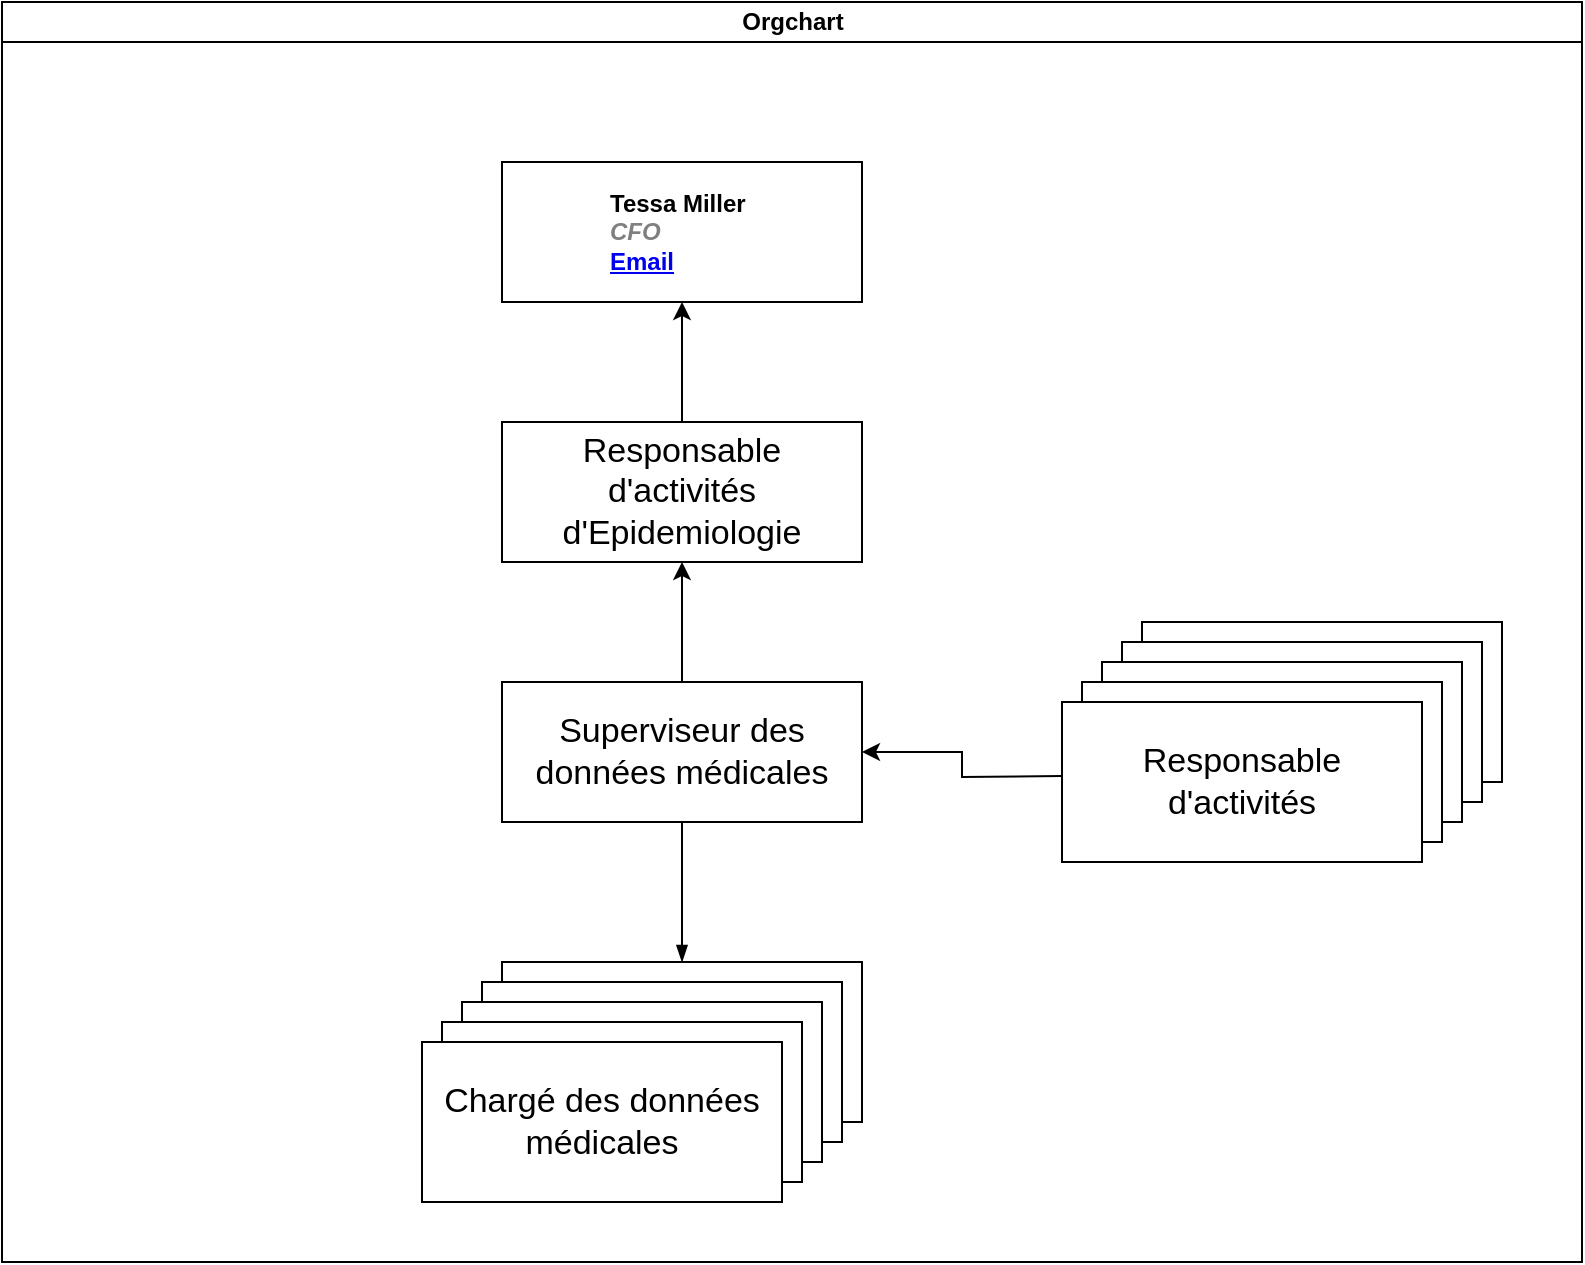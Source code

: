 <mxfile version="13.9.6" type="github">
  <diagram id="prtHgNgQTEPvFCAcTncT" name="Page-1">
    <mxGraphModel dx="1564" dy="1977" grid="1" gridSize="10" guides="1" tooltips="1" connect="1" arrows="1" fold="1" page="1" pageScale="1" pageWidth="827" pageHeight="1169" math="0" shadow="0">
      <root>
        <mxCell id="0" />
        <mxCell id="1" parent="0" />
        <mxCell id="dNxyNK7c78bLwvsdeMH5-11" value="Orgchart" style="swimlane;html=1;startSize=20;horizontal=1;containerType=tree;glass=0;swimlaneFillColor=none;" parent="1" vertex="1">
          <mxGeometry x="40" y="-280" width="790" height="630" as="geometry" />
        </mxCell>
        <UserObject label="Superviseur des données médicales" name="Tessa Miller" position="CFO" location="Office 1" email="me@example.com" placeholders="1" id="dNxyNK7c78bLwvsdeMH5-12">
          <mxCell style="whiteSpace=wrap;fontSize=17;" parent="dNxyNK7c78bLwvsdeMH5-11" vertex="1">
            <mxGeometry x="250" y="340" width="180" height="70" as="geometry" />
          </mxCell>
        </UserObject>
        <mxCell id="dNxyNK7c78bLwvsdeMH5-15" value="" style="endArrow=blockThin;endFill=1;fontSize=11;edgeStyle=elbowEdgeStyle;elbow=vertical;rounded=0;" parent="dNxyNK7c78bLwvsdeMH5-11" source="dNxyNK7c78bLwvsdeMH5-12" target="dNxyNK7c78bLwvsdeMH5-16" edge="1">
          <mxGeometry relative="1" as="geometry" />
        </mxCell>
        <UserObject label="" name="Evan Valet" position="HR Director" location="Office 4" email="me@example.com" placeholders="1" link="https://www.draw.io" id="dNxyNK7c78bLwvsdeMH5-16">
          <mxCell style="" parent="dNxyNK7c78bLwvsdeMH5-11" vertex="1">
            <mxGeometry x="250" y="480" width="180" height="80" as="geometry" />
          </mxCell>
        </UserObject>
        <mxCell id="yGAbrnF77CtUYg8j1XF4-1" value="" style="edgeStyle=orthogonalEdgeStyle;rounded=0;orthogonalLoop=1;jettySize=auto;html=1;" edge="1" source="dNxyNK7c78bLwvsdeMH5-12" target="yGAbrnF77CtUYg8j1XF4-2" parent="dNxyNK7c78bLwvsdeMH5-11">
          <mxGeometry relative="1" as="geometry" />
        </mxCell>
        <UserObject label="Responsable d&#39;activités d&#39;Epidemiologie" name="Tessa Miller" position="CFO" location="Office 1" email="me@example.com" placeholders="1" id="yGAbrnF77CtUYg8j1XF4-2">
          <mxCell style="whiteSpace=wrap;fontSize=17;" vertex="1" parent="dNxyNK7c78bLwvsdeMH5-11">
            <mxGeometry x="250" y="210" width="180" height="70" as="geometry" />
          </mxCell>
        </UserObject>
        <mxCell id="yGAbrnF77CtUYg8j1XF4-5" value="" style="edgeStyle=orthogonalEdgeStyle;rounded=0;orthogonalLoop=1;jettySize=auto;html=1;" edge="1" target="yGAbrnF77CtUYg8j1XF4-6" source="yGAbrnF77CtUYg8j1XF4-2" parent="dNxyNK7c78bLwvsdeMH5-11">
          <mxGeometry relative="1" as="geometry">
            <mxPoint x="380" y="240" as="sourcePoint" />
          </mxGeometry>
        </mxCell>
        <UserObject label="%name%&lt;br&gt;&lt;i style=&quot;color: gray&quot;&gt;%position%&lt;/i&gt;&lt;br&gt;&lt;a href=&quot;mailto:%email%&quot;&gt;Email&lt;/a&gt;" name="Tessa Miller" position="CFO" location="Office 1" email="me@example.com" placeholders="1" link="https://www.draw.io" id="yGAbrnF77CtUYg8j1XF4-6">
          <mxCell style="label;image=https://cdn3.iconfinder.com/data/icons/user-avatars-1/512/users-3-128.png;whiteSpace=wrap;html=1;rounded=0;glass=0;treeMoving=1;treeFolding=1;" vertex="1" parent="dNxyNK7c78bLwvsdeMH5-11">
            <mxGeometry x="250" y="80" width="180" height="70" as="geometry" />
          </mxCell>
        </UserObject>
        <UserObject label="" name="Evan Valet" position="HR Director" location="Office 4" email="me@example.com" placeholders="1" link="https://www.draw.io" id="yGAbrnF77CtUYg8j1XF4-7">
          <mxCell style="" vertex="1" parent="dNxyNK7c78bLwvsdeMH5-11">
            <mxGeometry x="240" y="490" width="180" height="80" as="geometry" />
          </mxCell>
        </UserObject>
        <UserObject label="" name="Evan Valet" position="HR Director" location="Office 4" email="me@example.com" placeholders="1" link="https://www.draw.io" id="yGAbrnF77CtUYg8j1XF4-8">
          <mxCell style="" vertex="1" parent="dNxyNK7c78bLwvsdeMH5-11">
            <mxGeometry x="230" y="500" width="180" height="80" as="geometry" />
          </mxCell>
        </UserObject>
        <UserObject label="" name="Evan Valet" position="HR Director" location="Office 4" email="me@example.com" placeholders="1" link="https://www.draw.io" id="yGAbrnF77CtUYg8j1XF4-9">
          <mxCell style="" vertex="1" parent="dNxyNK7c78bLwvsdeMH5-11">
            <mxGeometry x="220" y="510" width="180" height="80" as="geometry" />
          </mxCell>
        </UserObject>
        <UserObject label="Chargé des données médicales" name="Evan Valet" position="HR Director" location="Office 4" email="me@example.com" placeholders="1" id="yGAbrnF77CtUYg8j1XF4-10">
          <mxCell style="fontSize=17;whiteSpace=wrap;" vertex="1" parent="dNxyNK7c78bLwvsdeMH5-11">
            <mxGeometry x="210" y="520" width="180" height="80" as="geometry" />
          </mxCell>
        </UserObject>
        <mxCell id="yGAbrnF77CtUYg8j1XF4-22" value="" style="endArrow=classic;html=1;rounded=0;edgeStyle=orthogonalEdgeStyle;entryX=1;entryY=0.5;entryDx=0;entryDy=0;" edge="1" parent="dNxyNK7c78bLwvsdeMH5-11" target="dNxyNK7c78bLwvsdeMH5-12">
          <mxGeometry width="50" height="50" relative="1" as="geometry">
            <mxPoint x="530" y="387" as="sourcePoint" />
            <mxPoint x="450" y="365" as="targetPoint" />
          </mxGeometry>
        </mxCell>
        <UserObject label="" name="Evan Valet" position="HR Director" location="Office 4" email="me@example.com" placeholders="1" link="https://www.draw.io" id="yGAbrnF77CtUYg8j1XF4-24">
          <mxCell style="" vertex="1" parent="dNxyNK7c78bLwvsdeMH5-11">
            <mxGeometry x="570" y="310" width="180" height="80" as="geometry" />
          </mxCell>
        </UserObject>
        <UserObject label="" name="Evan Valet" position="HR Director" location="Office 4" email="me@example.com" placeholders="1" link="https://www.draw.io" id="yGAbrnF77CtUYg8j1XF4-25">
          <mxCell style="" vertex="1" parent="dNxyNK7c78bLwvsdeMH5-11">
            <mxGeometry x="560" y="320" width="180" height="80" as="geometry" />
          </mxCell>
        </UserObject>
        <UserObject label="" name="Evan Valet" position="HR Director" location="Office 4" email="me@example.com" placeholders="1" link="https://www.draw.io" id="yGAbrnF77CtUYg8j1XF4-26">
          <mxCell style="" vertex="1" parent="dNxyNK7c78bLwvsdeMH5-11">
            <mxGeometry x="550" y="330" width="180" height="80" as="geometry" />
          </mxCell>
        </UserObject>
        <UserObject label="" name="Evan Valet" position="HR Director" location="Office 4" email="me@example.com" placeholders="1" link="https://www.draw.io" id="yGAbrnF77CtUYg8j1XF4-27">
          <mxCell style="" vertex="1" parent="dNxyNK7c78bLwvsdeMH5-11">
            <mxGeometry x="540" y="340" width="180" height="80" as="geometry" />
          </mxCell>
        </UserObject>
        <UserObject label="Responsable d&#39;activités" name="Evan Valet" position="HR Director" location="Office 4" email="me@example.com" placeholders="1" id="yGAbrnF77CtUYg8j1XF4-28">
          <mxCell style="fontSize=17;whiteSpace=wrap;" vertex="1" parent="dNxyNK7c78bLwvsdeMH5-11">
            <mxGeometry x="530" y="350" width="180" height="80" as="geometry" />
          </mxCell>
        </UserObject>
      </root>
    </mxGraphModel>
  </diagram>
</mxfile>
